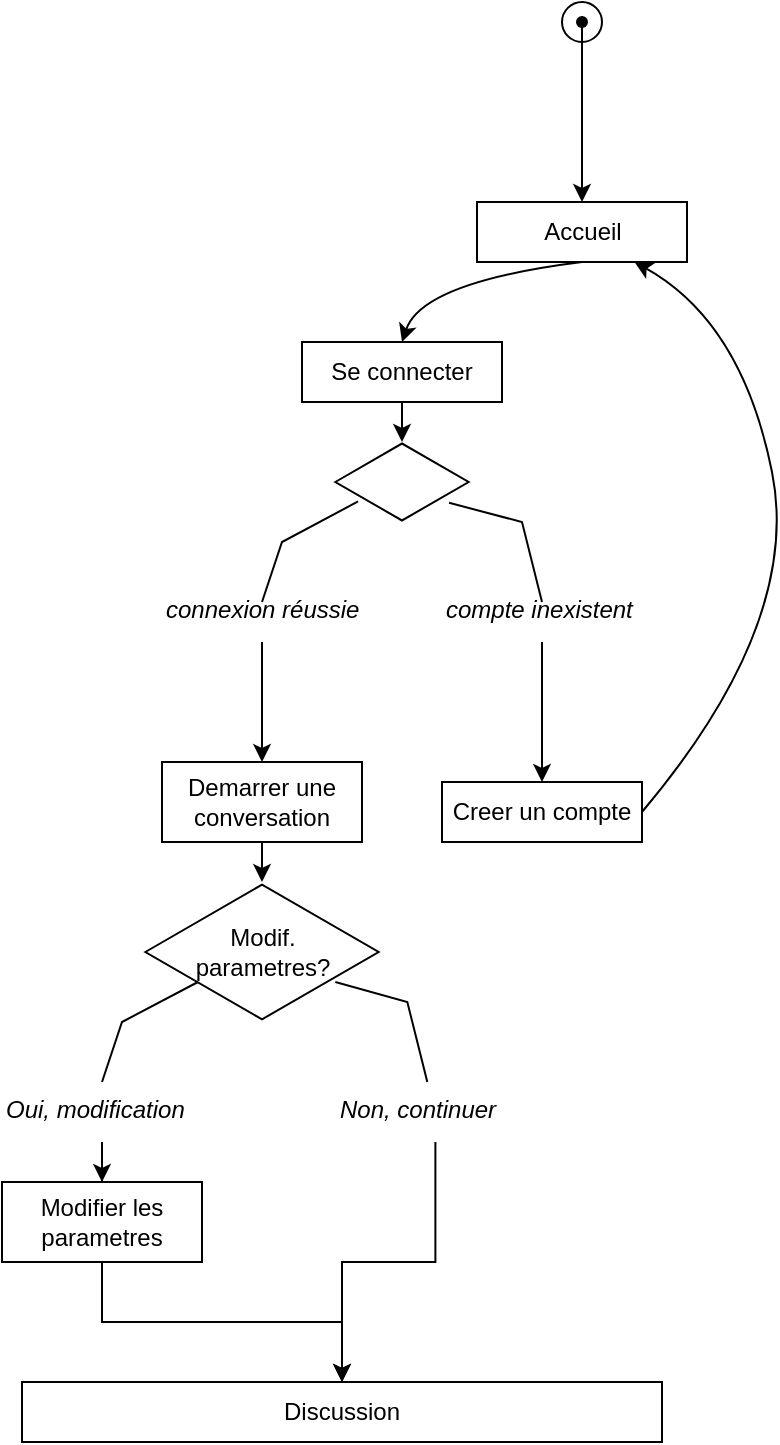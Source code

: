 <mxfile version="28.2.3">
  <diagram name="Page-1" id="4qutcBso-nuwdlZYtBJC">
    <mxGraphModel dx="1426" dy="743" grid="1" gridSize="10" guides="1" tooltips="1" connect="1" arrows="1" fold="1" page="1" pageScale="1" pageWidth="850" pageHeight="1100" math="0" shadow="0">
      <root>
        <mxCell id="0" />
        <mxCell id="1" parent="0" />
        <mxCell id="p1_5IseKk77hGgTQxTIQ-1" value="" style="ellipse;whiteSpace=wrap;html=1;aspect=fixed;" parent="1" vertex="1">
          <mxGeometry x="430" y="70" width="20" height="20" as="geometry" />
        </mxCell>
        <mxCell id="p1_5IseKk77hGgTQxTIQ-5" style="edgeStyle=orthogonalEdgeStyle;rounded=0;orthogonalLoop=1;jettySize=auto;html=1;" parent="1" source="p1_5IseKk77hGgTQxTIQ-4" edge="1">
          <mxGeometry relative="1" as="geometry">
            <mxPoint x="440" y="170" as="targetPoint" />
          </mxGeometry>
        </mxCell>
        <mxCell id="p1_5IseKk77hGgTQxTIQ-4" value="" style="shape=waypoint;sketch=0;fillStyle=solid;size=6;pointerEvents=1;points=[];fillColor=none;resizable=0;rotatable=0;perimeter=centerPerimeter;snapToPoint=1;" parent="1" vertex="1">
          <mxGeometry x="430" y="70" width="20" height="20" as="geometry" />
        </mxCell>
        <mxCell id="p1_5IseKk77hGgTQxTIQ-48" value="" style="edgeStyle=orthogonalEdgeStyle;rounded=0;orthogonalLoop=1;jettySize=auto;html=1;" parent="1" source="p1_5IseKk77hGgTQxTIQ-11" target="p1_5IseKk77hGgTQxTIQ-44" edge="1">
          <mxGeometry relative="1" as="geometry" />
        </mxCell>
        <mxCell id="p1_5IseKk77hGgTQxTIQ-11" value="Se connecter" style="rounded=0;whiteSpace=wrap;html=1;" parent="1" vertex="1">
          <mxGeometry x="300" y="240" width="100" height="30" as="geometry" />
        </mxCell>
        <mxCell id="p1_5IseKk77hGgTQxTIQ-14" value="Modif.&lt;div&gt;parametres?&lt;/div&gt;" style="html=1;whiteSpace=wrap;aspect=fixed;shape=isoRectangle;" parent="1" vertex="1">
          <mxGeometry x="221.67" y="510" width="116.66" height="70" as="geometry" />
        </mxCell>
        <mxCell id="p1_5IseKk77hGgTQxTIQ-72" value="" style="edgeStyle=orthogonalEdgeStyle;rounded=0;orthogonalLoop=1;jettySize=auto;html=1;" parent="1" source="p1_5IseKk77hGgTQxTIQ-15" target="p1_5IseKk77hGgTQxTIQ-16" edge="1">
          <mxGeometry relative="1" as="geometry" />
        </mxCell>
        <mxCell id="p1_5IseKk77hGgTQxTIQ-15" value="Modifier les parametres" style="rounded=0;whiteSpace=wrap;html=1;" parent="1" vertex="1">
          <mxGeometry x="150" y="660" width="100" height="40" as="geometry" />
        </mxCell>
        <mxCell id="p1_5IseKk77hGgTQxTIQ-16" value="Discussion" style="rounded=0;whiteSpace=wrap;html=1;" parent="1" vertex="1">
          <mxGeometry x="160" y="760" width="320" height="30" as="geometry" />
        </mxCell>
        <mxCell id="p1_5IseKk77hGgTQxTIQ-35" value="Accueil" style="rounded=0;whiteSpace=wrap;html=1;" parent="1" vertex="1">
          <mxGeometry x="387.5" y="170" width="105" height="30" as="geometry" />
        </mxCell>
        <mxCell id="p1_5IseKk77hGgTQxTIQ-44" value="" style="html=1;whiteSpace=wrap;aspect=fixed;shape=isoRectangle;" parent="1" vertex="1">
          <mxGeometry x="316.66" y="290" width="66.67" height="40" as="geometry" />
        </mxCell>
        <mxCell id="p1_5IseKk77hGgTQxTIQ-46" value="" style="curved=1;endArrow=classic;html=1;rounded=0;exitX=0.5;exitY=1;exitDx=0;exitDy=0;" parent="1" source="p1_5IseKk77hGgTQxTIQ-35" edge="1">
          <mxGeometry width="50" height="50" relative="1" as="geometry">
            <mxPoint x="425" y="210" as="sourcePoint" />
            <mxPoint x="350" y="240" as="targetPoint" />
            <Array as="points">
              <mxPoint x="360" y="210" />
              <mxPoint x="350" y="240" />
            </Array>
          </mxGeometry>
        </mxCell>
        <mxCell id="p1_5IseKk77hGgTQxTIQ-47" value="" style="curved=1;endArrow=classic;html=1;rounded=0;exitX=1;exitY=0.5;exitDx=0;exitDy=0;entryX=0.75;entryY=1;entryDx=0;entryDy=0;" parent="1" source="p1_5IseKk77hGgTQxTIQ-66" target="p1_5IseKk77hGgTQxTIQ-35" edge="1">
          <mxGeometry width="50" height="50" relative="1" as="geometry">
            <mxPoint x="490" y="470" as="sourcePoint" />
            <mxPoint x="470" y="220" as="targetPoint" />
            <Array as="points">
              <mxPoint x="550" y="380" />
              <mxPoint x="520" y="230" />
            </Array>
          </mxGeometry>
        </mxCell>
        <mxCell id="p1_5IseKk77hGgTQxTIQ-50" value="" style="endArrow=none;html=1;rounded=0;entryX=0.171;entryY=0.743;entryDx=0;entryDy=0;entryPerimeter=0;" parent="1" target="p1_5IseKk77hGgTQxTIQ-44" edge="1">
          <mxGeometry width="50" height="50" relative="1" as="geometry">
            <mxPoint x="280" y="370" as="sourcePoint" />
            <mxPoint x="330" y="320" as="targetPoint" />
            <Array as="points">
              <mxPoint x="290" y="340" />
            </Array>
          </mxGeometry>
        </mxCell>
        <mxCell id="p1_5IseKk77hGgTQxTIQ-55" value="" style="edgeStyle=orthogonalEdgeStyle;rounded=0;orthogonalLoop=1;jettySize=auto;html=1;" parent="1" source="p1_5IseKk77hGgTQxTIQ-51" target="p1_5IseKk77hGgTQxTIQ-54" edge="1">
          <mxGeometry relative="1" as="geometry" />
        </mxCell>
        <mxCell id="p1_5IseKk77hGgTQxTIQ-51" value="&lt;div style=&quot;text-align: center;&quot;&gt;&lt;span style=&quot;background-color: transparent; color: light-dark(rgb(0, 0, 0), rgb(255, 255, 255));&quot;&gt;connexion réussie&lt;/span&gt;&lt;/div&gt;" style="text;whiteSpace=wrap;html=1;fontStyle=2" parent="1" vertex="1">
          <mxGeometry x="230" y="360" width="100" height="30" as="geometry" />
        </mxCell>
        <mxCell id="p1_5IseKk77hGgTQxTIQ-59" value="" style="edgeStyle=orthogonalEdgeStyle;rounded=0;orthogonalLoop=1;jettySize=auto;html=1;" parent="1" source="p1_5IseKk77hGgTQxTIQ-54" target="p1_5IseKk77hGgTQxTIQ-14" edge="1">
          <mxGeometry relative="1" as="geometry" />
        </mxCell>
        <mxCell id="p1_5IseKk77hGgTQxTIQ-54" value="Demarrer une conversation" style="rounded=0;whiteSpace=wrap;html=1;" parent="1" vertex="1">
          <mxGeometry x="230" y="450" width="100" height="40" as="geometry" />
        </mxCell>
        <mxCell id="p1_5IseKk77hGgTQxTIQ-56" style="edgeStyle=orthogonalEdgeStyle;rounded=0;orthogonalLoop=1;jettySize=auto;html=1;exitX=0.5;exitY=1;exitDx=0;exitDy=0;" parent="1" source="p1_5IseKk77hGgTQxTIQ-51" target="p1_5IseKk77hGgTQxTIQ-51" edge="1">
          <mxGeometry relative="1" as="geometry" />
        </mxCell>
        <mxCell id="p1_5IseKk77hGgTQxTIQ-60" value="" style="endArrow=none;html=1;rounded=0;entryX=0.171;entryY=0.743;entryDx=0;entryDy=0;entryPerimeter=0;" parent="1" edge="1">
          <mxGeometry width="50" height="50" relative="1" as="geometry">
            <mxPoint x="200" y="610" as="sourcePoint" />
            <mxPoint x="248" y="560" as="targetPoint" />
            <Array as="points">
              <mxPoint x="210" y="580" />
            </Array>
          </mxGeometry>
        </mxCell>
        <mxCell id="p1_5IseKk77hGgTQxTIQ-63" value="" style="edgeStyle=orthogonalEdgeStyle;rounded=0;orthogonalLoop=1;jettySize=auto;html=1;" parent="1" source="p1_5IseKk77hGgTQxTIQ-61" target="p1_5IseKk77hGgTQxTIQ-15" edge="1">
          <mxGeometry relative="1" as="geometry" />
        </mxCell>
        <mxCell id="p1_5IseKk77hGgTQxTIQ-61" value="&lt;div style=&quot;text-align: center;&quot;&gt;&lt;span style=&quot;background-color: transparent; color: light-dark(rgb(0, 0, 0), rgb(255, 255, 255));&quot;&gt;Oui, modification&lt;/span&gt;&lt;/div&gt;" style="text;whiteSpace=wrap;html=1;fontStyle=2" parent="1" vertex="1">
          <mxGeometry x="150" y="610" width="100" height="30" as="geometry" />
        </mxCell>
        <mxCell id="p1_5IseKk77hGgTQxTIQ-64" value="" style="endArrow=none;html=1;rounded=0;entryX=0.853;entryY=0.76;entryDx=0;entryDy=0;entryPerimeter=0;" parent="1" target="p1_5IseKk77hGgTQxTIQ-44" edge="1">
          <mxGeometry width="50" height="50" relative="1" as="geometry">
            <mxPoint x="420" y="370" as="sourcePoint" />
            <mxPoint x="425" y="320" as="targetPoint" />
            <Array as="points">
              <mxPoint x="410" y="330" />
            </Array>
          </mxGeometry>
        </mxCell>
        <mxCell id="p1_5IseKk77hGgTQxTIQ-69" value="" style="edgeStyle=orthogonalEdgeStyle;rounded=0;orthogonalLoop=1;jettySize=auto;html=1;" parent="1" source="p1_5IseKk77hGgTQxTIQ-65" target="p1_5IseKk77hGgTQxTIQ-66" edge="1">
          <mxGeometry relative="1" as="geometry" />
        </mxCell>
        <mxCell id="p1_5IseKk77hGgTQxTIQ-65" value="&lt;div style=&quot;text-align: center;&quot;&gt;&lt;span style=&quot;background-color: transparent; color: light-dark(rgb(0, 0, 0), rgb(255, 255, 255));&quot;&gt;compte inexistent&lt;/span&gt;&lt;/div&gt;" style="text;whiteSpace=wrap;html=1;fontStyle=2" parent="1" vertex="1">
          <mxGeometry x="370" y="360" width="100" height="30" as="geometry" />
        </mxCell>
        <mxCell id="p1_5IseKk77hGgTQxTIQ-66" value="Creer un compte" style="rounded=0;whiteSpace=wrap;html=1;" parent="1" vertex="1">
          <mxGeometry x="370" y="460" width="100" height="30" as="geometry" />
        </mxCell>
        <mxCell id="p1_5IseKk77hGgTQxTIQ-70" value="" style="endArrow=none;html=1;rounded=0;entryX=0.853;entryY=0.76;entryDx=0;entryDy=0;entryPerimeter=0;" parent="1" edge="1">
          <mxGeometry width="50" height="50" relative="1" as="geometry">
            <mxPoint x="362.66" y="610" as="sourcePoint" />
            <mxPoint x="316.66" y="560" as="targetPoint" />
            <Array as="points">
              <mxPoint x="352.66" y="570" />
            </Array>
          </mxGeometry>
        </mxCell>
        <mxCell id="p1_5IseKk77hGgTQxTIQ-73" value="" style="edgeStyle=orthogonalEdgeStyle;rounded=0;orthogonalLoop=1;jettySize=auto;html=1;" parent="1" source="p1_5IseKk77hGgTQxTIQ-71" target="p1_5IseKk77hGgTQxTIQ-16" edge="1">
          <mxGeometry relative="1" as="geometry" />
        </mxCell>
        <mxCell id="p1_5IseKk77hGgTQxTIQ-71" value="&lt;div style=&quot;text-align: center;&quot;&gt;&lt;span style=&quot;background-color: transparent; color: light-dark(rgb(0, 0, 0), rgb(255, 255, 255));&quot;&gt;Non, continuer&lt;/span&gt;&lt;/div&gt;" style="text;whiteSpace=wrap;html=1;fontStyle=2" parent="1" vertex="1">
          <mxGeometry x="316.66" y="610" width="100" height="30" as="geometry" />
        </mxCell>
      </root>
    </mxGraphModel>
  </diagram>
</mxfile>
